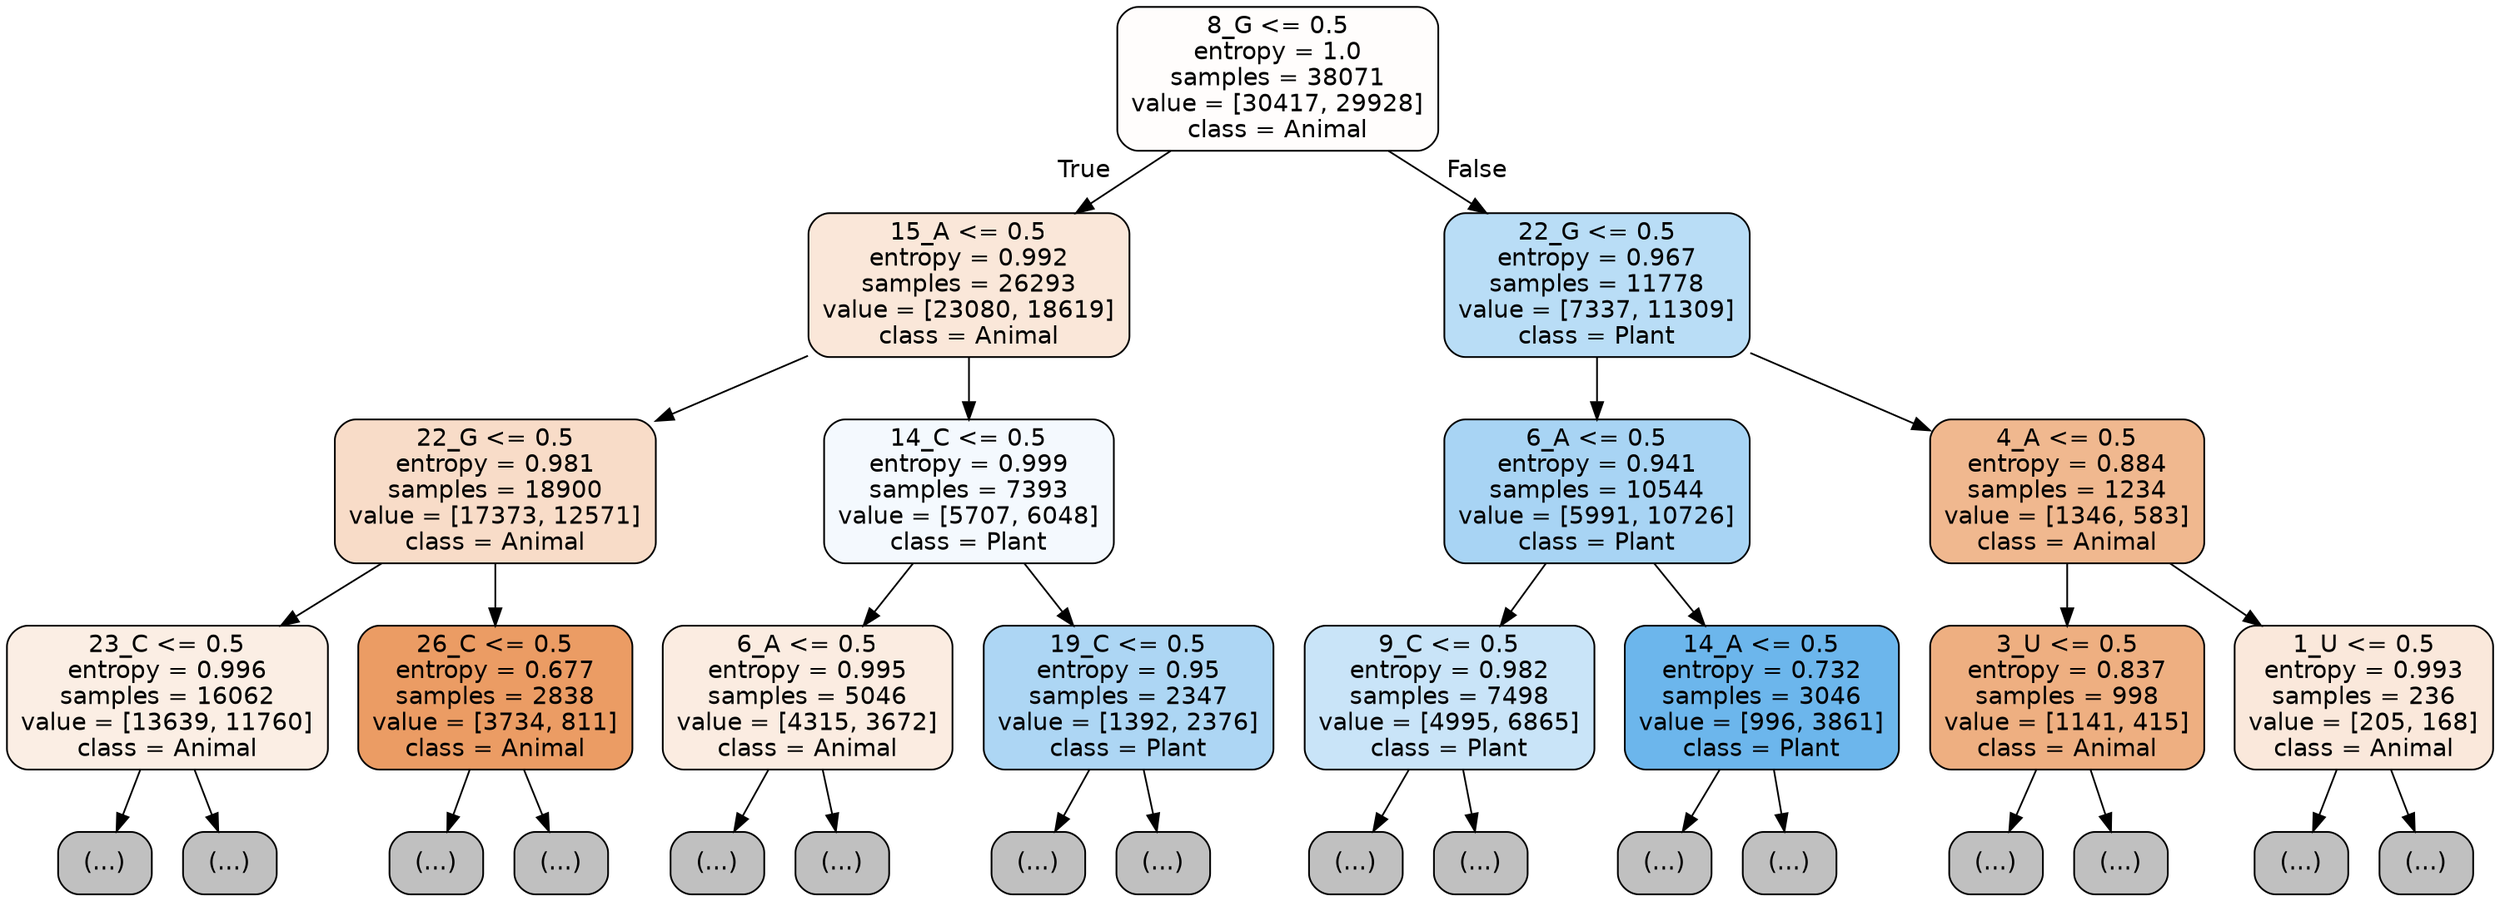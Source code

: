 digraph Tree {
node [shape=box, style="filled, rounded", color="black", fontname="helvetica"] ;
edge [fontname="helvetica"] ;
0 [label="8_G <= 0.5\nentropy = 1.0\nsamples = 38071\nvalue = [30417, 29928]\nclass = Animal", fillcolor="#fffdfc"] ;
1 [label="15_A <= 0.5\nentropy = 0.992\nsamples = 26293\nvalue = [23080, 18619]\nclass = Animal", fillcolor="#fae7d9"] ;
0 -> 1 [labeldistance=2.5, labelangle=45, headlabel="True"] ;
2 [label="22_G <= 0.5\nentropy = 0.981\nsamples = 18900\nvalue = [17373, 12571]\nclass = Animal", fillcolor="#f8dcc8"] ;
1 -> 2 ;
3 [label="23_C <= 0.5\nentropy = 0.996\nsamples = 16062\nvalue = [13639, 11760]\nclass = Animal", fillcolor="#fbeee4"] ;
2 -> 3 ;
4 [label="(...)", fillcolor="#C0C0C0"] ;
3 -> 4 ;
8029 [label="(...)", fillcolor="#C0C0C0"] ;
3 -> 8029 ;
8264 [label="26_C <= 0.5\nentropy = 0.677\nsamples = 2838\nvalue = [3734, 811]\nclass = Animal", fillcolor="#eb9c64"] ;
2 -> 8264 ;
8265 [label="(...)", fillcolor="#C0C0C0"] ;
8264 -> 8265 ;
9306 [label="(...)", fillcolor="#C0C0C0"] ;
8264 -> 9306 ;
9313 [label="14_C <= 0.5\nentropy = 0.999\nsamples = 7393\nvalue = [5707, 6048]\nclass = Plant", fillcolor="#f4f9fe"] ;
1 -> 9313 ;
9314 [label="6_A <= 0.5\nentropy = 0.995\nsamples = 5046\nvalue = [4315, 3672]\nclass = Animal", fillcolor="#fbece1"] ;
9313 -> 9314 ;
9315 [label="(...)", fillcolor="#C0C0C0"] ;
9314 -> 9315 ;
10984 [label="(...)", fillcolor="#C0C0C0"] ;
9314 -> 10984 ;
11543 [label="19_C <= 0.5\nentropy = 0.95\nsamples = 2347\nvalue = [1392, 2376]\nclass = Plant", fillcolor="#add6f4"] ;
9313 -> 11543 ;
11544 [label="(...)", fillcolor="#C0C0C0"] ;
11543 -> 11544 ;
12173 [label="(...)", fillcolor="#C0C0C0"] ;
11543 -> 12173 ;
12376 [label="22_G <= 0.5\nentropy = 0.967\nsamples = 11778\nvalue = [7337, 11309]\nclass = Plant", fillcolor="#b9ddf6"] ;
0 -> 12376 [labeldistance=2.5, labelangle=-45, headlabel="False"] ;
12377 [label="6_A <= 0.5\nentropy = 0.941\nsamples = 10544\nvalue = [5991, 10726]\nclass = Plant", fillcolor="#a8d4f4"] ;
12376 -> 12377 ;
12378 [label="9_C <= 0.5\nentropy = 0.982\nsamples = 7498\nvalue = [4995, 6865]\nclass = Plant", fillcolor="#c9e4f8"] ;
12377 -> 12378 ;
12379 [label="(...)", fillcolor="#C0C0C0"] ;
12378 -> 12379 ;
14732 [label="(...)", fillcolor="#C0C0C0"] ;
12378 -> 14732 ;
15395 [label="14_A <= 0.5\nentropy = 0.732\nsamples = 3046\nvalue = [996, 3861]\nclass = Plant", fillcolor="#6cb6ec"] ;
12377 -> 15395 ;
15396 [label="(...)", fillcolor="#C0C0C0"] ;
15395 -> 15396 ;
16081 [label="(...)", fillcolor="#C0C0C0"] ;
15395 -> 16081 ;
16310 [label="4_A <= 0.5\nentropy = 0.884\nsamples = 1234\nvalue = [1346, 583]\nclass = Animal", fillcolor="#f0b88f"] ;
12376 -> 16310 ;
16311 [label="3_U <= 0.5\nentropy = 0.837\nsamples = 998\nvalue = [1141, 415]\nclass = Animal", fillcolor="#eeaf81"] ;
16310 -> 16311 ;
16312 [label="(...)", fillcolor="#C0C0C0"] ;
16311 -> 16312 ;
16653 [label="(...)", fillcolor="#C0C0C0"] ;
16311 -> 16653 ;
16750 [label="1_U <= 0.5\nentropy = 0.993\nsamples = 236\nvalue = [205, 168]\nclass = Animal", fillcolor="#fae8db"] ;
16310 -> 16750 ;
16751 [label="(...)", fillcolor="#C0C0C0"] ;
16750 -> 16751 ;
16808 [label="(...)", fillcolor="#C0C0C0"] ;
16750 -> 16808 ;
}